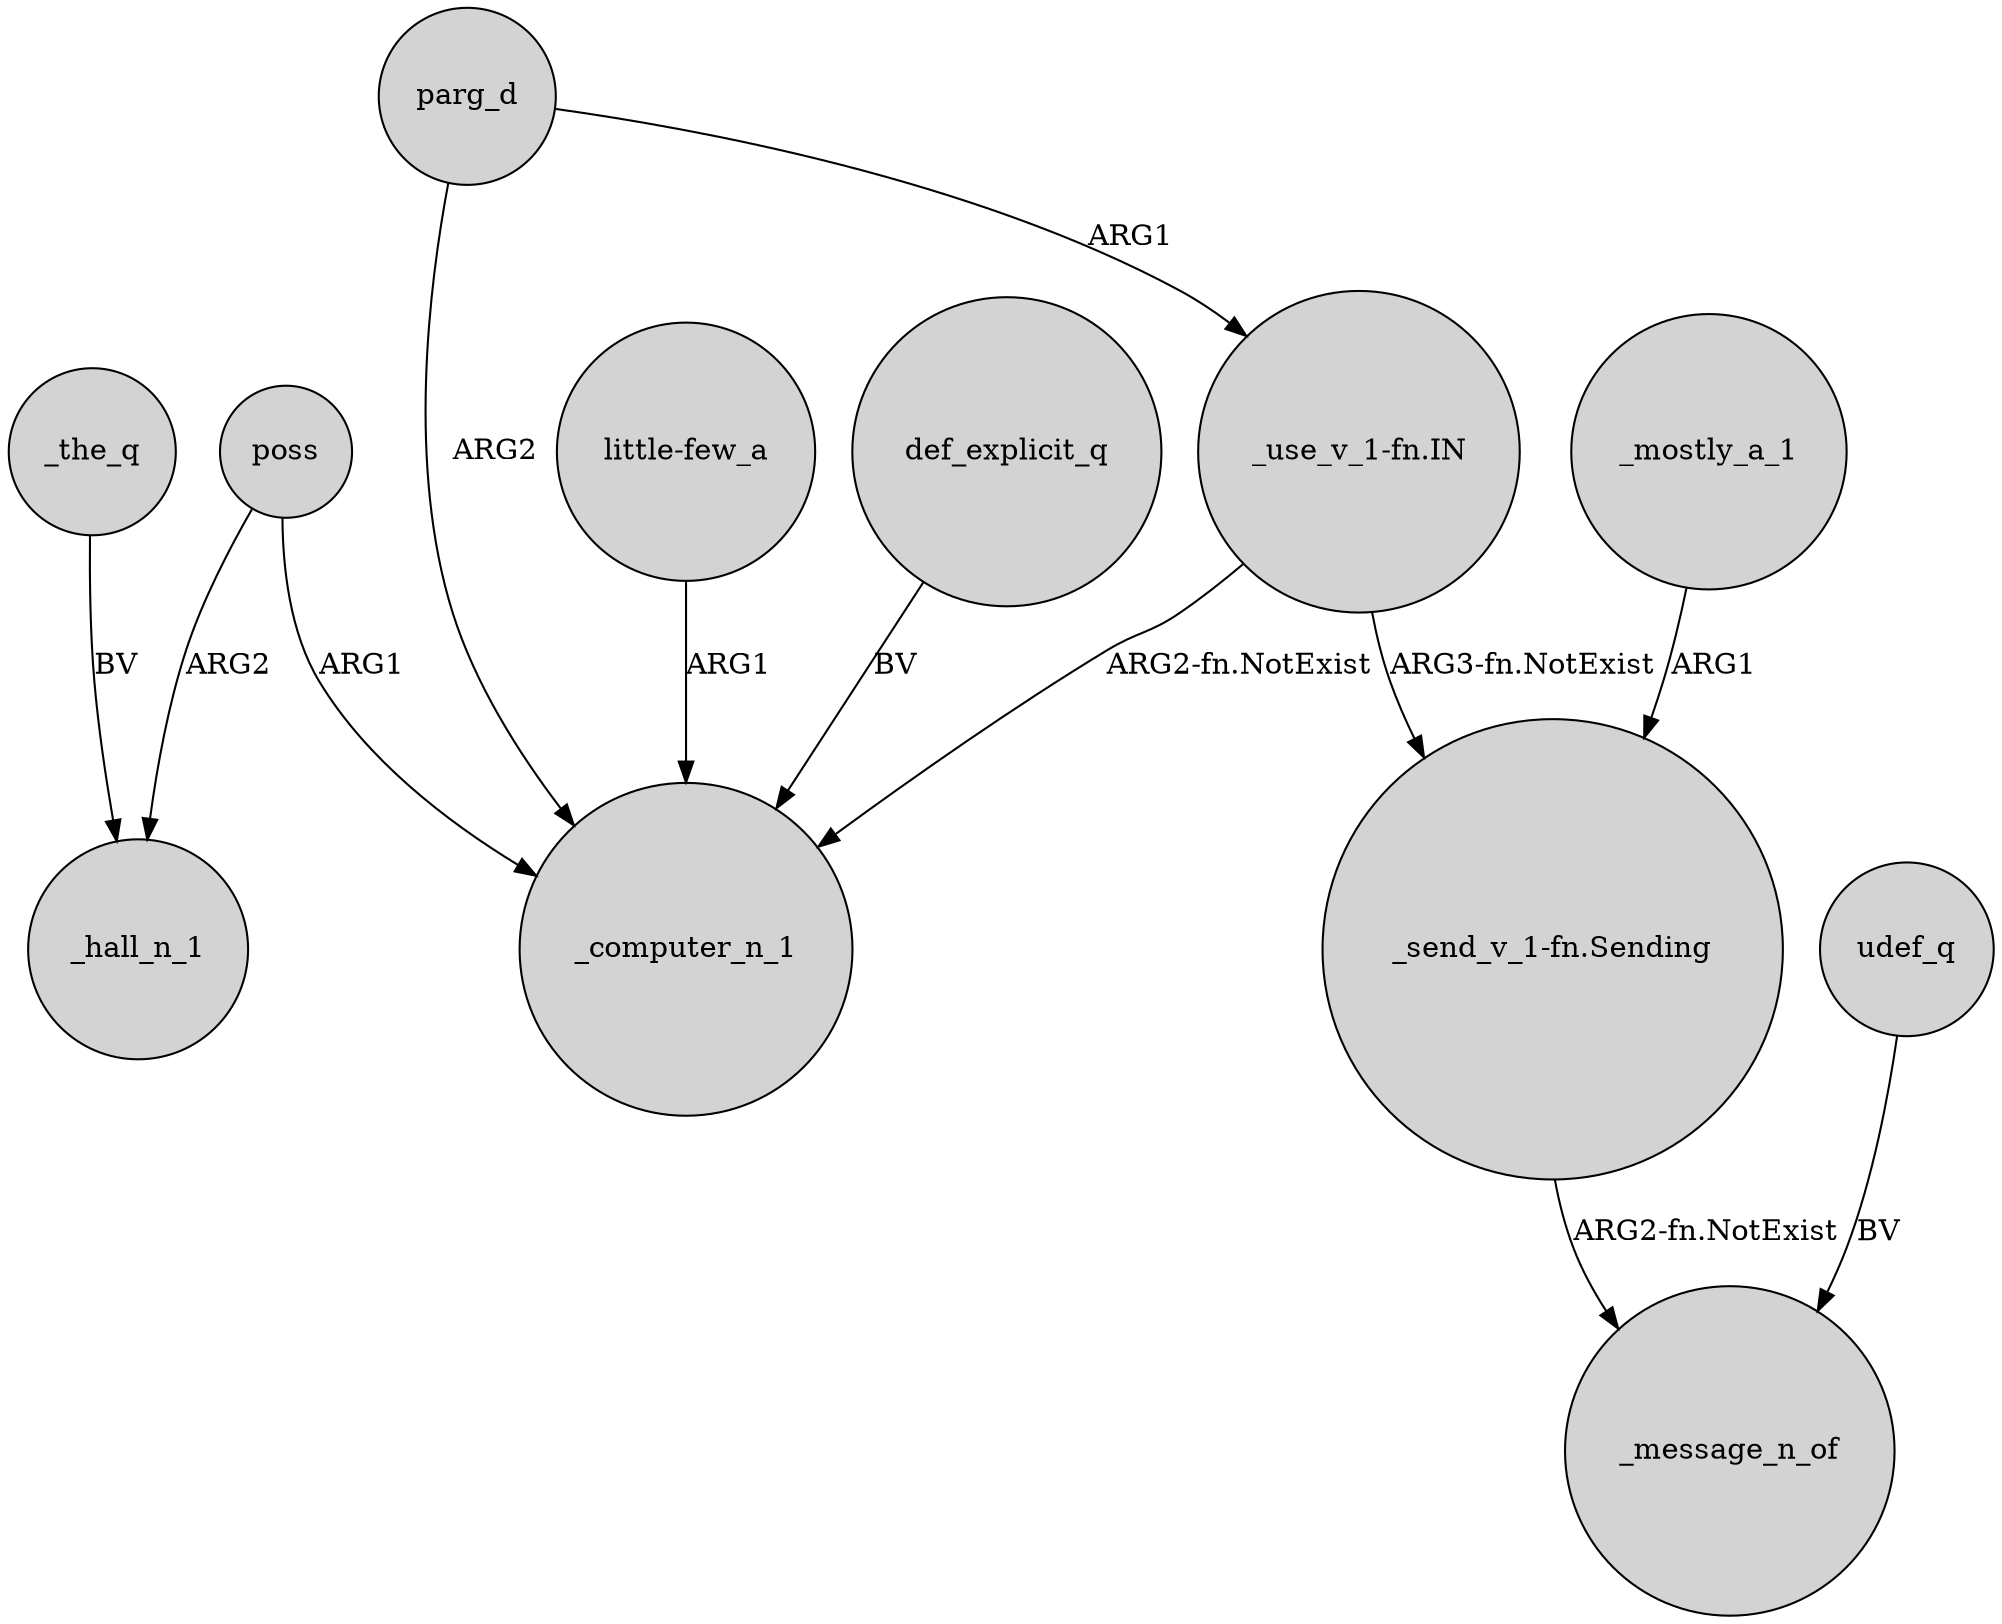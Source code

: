 digraph {
	node [shape=circle style=filled]
	_the_q -> _hall_n_1 [label=BV]
	poss -> _computer_n_1 [label=ARG1]
	parg_d -> "_use_v_1-fn.IN" [label=ARG1]
	parg_d -> _computer_n_1 [label=ARG2]
	_mostly_a_1 -> "_send_v_1-fn.Sending" [label=ARG1]
	udef_q -> _message_n_of [label=BV]
	"little-few_a" -> _computer_n_1 [label=ARG1]
	def_explicit_q -> _computer_n_1 [label=BV]
	"_use_v_1-fn.IN" -> _computer_n_1 [label="ARG2-fn.NotExist"]
	"_use_v_1-fn.IN" -> "_send_v_1-fn.Sending" [label="ARG3-fn.NotExist"]
	"_send_v_1-fn.Sending" -> _message_n_of [label="ARG2-fn.NotExist"]
	poss -> _hall_n_1 [label=ARG2]
}
